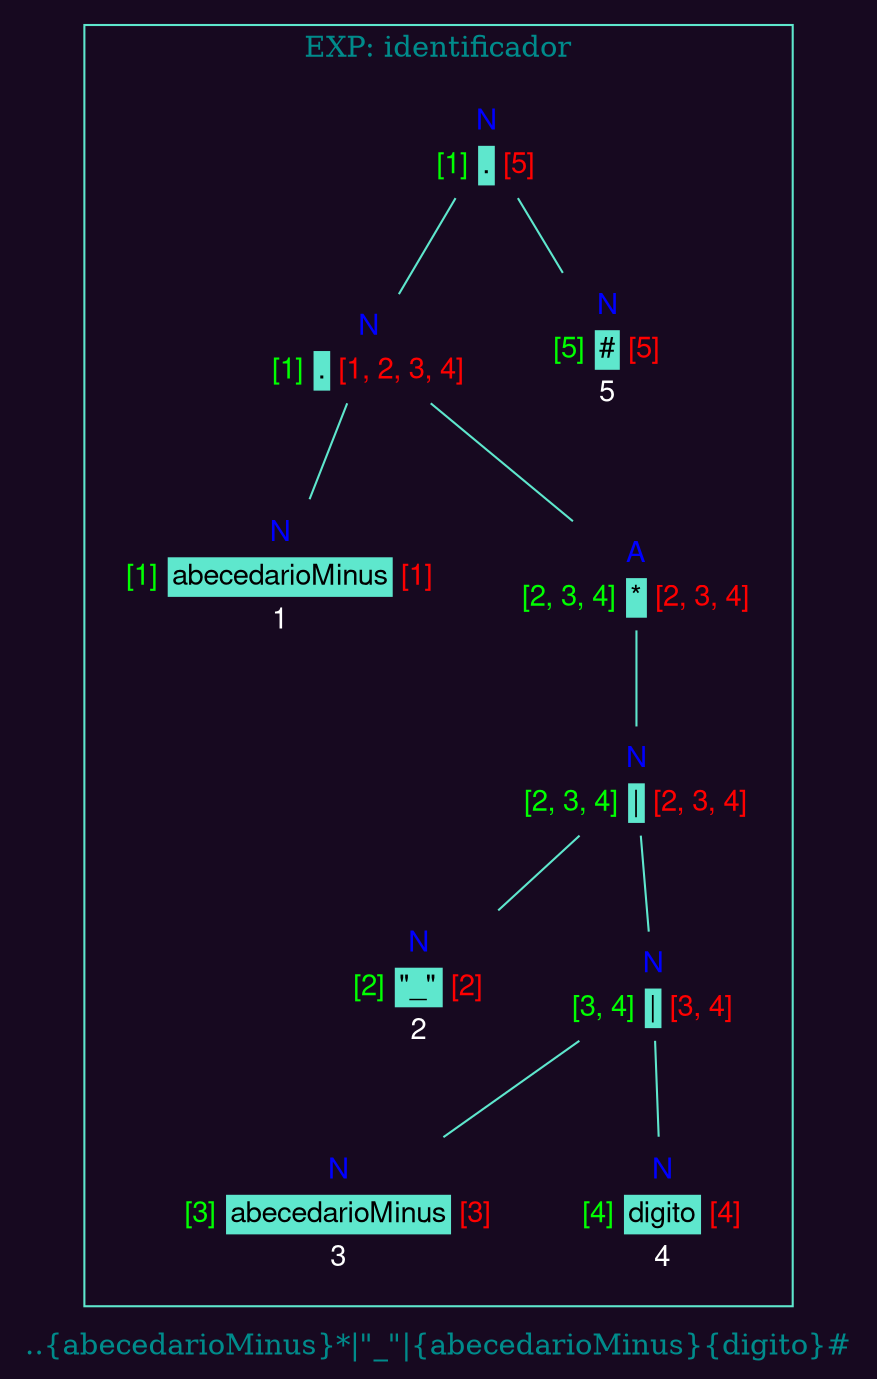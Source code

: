 graph "" {

    fontcolor="cyan4"
    bgcolor="#170920"
    node [fontname="Helvetica,Arial,sans-serif", shape=none]

    label="..{abecedarioMinus}*|\"_\"|{abecedarioMinus}{digito}#"

    subgraph cluster01{
        color="#5ee7cd"
        label="EXP: identificador"
        n0 -- n1 [color="#5ee7cd"] ;
        n0 -- n9 [color="#5ee7cd"] ;
        n0 [label = <
                <table border="0">
                    <tr><td colspan="3"><font color="blue">N</font></td></tr>
                    <tr><td><font color="green">[1]</font></td>
                    <td bgcolor="#5ee7cd"><font color="black">.</font></td>
                    <td ><font color="red">[5]</font></td></tr>
                </table>
            > ] ;
        n1 -- n2 [color="#5ee7cd"] ;
        n1 -- n3 [color="#5ee7cd"] ;
        n1 [label = <
                <table border="0">
                    <tr><td colspan="3"><font color="blue">N</font></td></tr>
                    <tr><td><font color="green">[1]</font></td>
                    <td bgcolor="#5ee7cd"><font color="black">.</font></td>
                    <td ><font color="red">[1, 2, 3, 4]</font></td></tr>
                </table>
            > ] ;
        n2 [label = <
                <table border="0">
                    <tr><td colspan="3"><font color="blue">N</font></td></tr>
                    <tr><td><font color="green">[1]</font></td>
                    <td bgcolor="#5ee7cd"><font color="black">abecedarioMinus</font></td>
                    <td ><font color="red">[1]</font></td></tr>
                    <tr><td colspan="3"><font color="white">1</font></td></tr>
                </table>
            > ] ;        n3 -- n4 [color="#5ee7cd"] ;
        n3 [label = <
                <table border="0">
                    <tr><td colspan="3"><font color="blue">A</font></td></tr>
                    <tr><td><font color="green">[2, 3, 4]</font></td>
                    <td bgcolor="#5ee7cd"><font color="black">*</font></td>
                    <td ><font color="red">[2, 3, 4]</font></td></tr>
                </table>
            > ] ;
        n4 -- n5 [color="#5ee7cd"] ;
        n4 -- n6 [color="#5ee7cd"] ;
        n4 [label = <
                <table border="0">
                    <tr><td colspan="3"><font color="blue">N</font></td></tr>
                    <tr><td><font color="green">[2, 3, 4]</font></td>
                    <td bgcolor="#5ee7cd"><font color="black">|</font></td>
                    <td ><font color="red">[2, 3, 4]</font></td></tr>
                </table>
            > ] ;
        n5 [label = <
                <table border="0">
                    <tr><td colspan="3"><font color="blue">N</font></td></tr>
                    <tr><td><font color="green">[2]</font></td>
                    <td bgcolor="#5ee7cd"><font color="black">"_"</font></td>
                    <td ><font color="red">[2]</font></td></tr>
                    <tr><td colspan="3"><font color="white">2</font></td></tr>
                </table>
            > ] ;        n6 -- n7 [color="#5ee7cd"] ;
        n6 -- n8 [color="#5ee7cd"] ;
        n6 [label = <
                <table border="0">
                    <tr><td colspan="3"><font color="blue">N</font></td></tr>
                    <tr><td><font color="green">[3, 4]</font></td>
                    <td bgcolor="#5ee7cd"><font color="black">|</font></td>
                    <td ><font color="red">[3, 4]</font></td></tr>
                </table>
            > ] ;
        n7 [label = <
                <table border="0">
                    <tr><td colspan="3"><font color="blue">N</font></td></tr>
                    <tr><td><font color="green">[3]</font></td>
                    <td bgcolor="#5ee7cd"><font color="black">abecedarioMinus</font></td>
                    <td ><font color="red">[3]</font></td></tr>
                    <tr><td colspan="3"><font color="white">3</font></td></tr>
                </table>
            > ] ;        n8 [label = <
                <table border="0">
                    <tr><td colspan="3"><font color="blue">N</font></td></tr>
                    <tr><td><font color="green">[4]</font></td>
                    <td bgcolor="#5ee7cd"><font color="black">digito</font></td>
                    <td ><font color="red">[4]</font></td></tr>
                    <tr><td colspan="3"><font color="white">4</font></td></tr>
                </table>
            > ] ;        n9 [label = <
                <table border="0">
                    <tr><td colspan="3"><font color="blue">N</font></td></tr>
                    <tr><td><font color="green">[5]</font></td>
                    <td bgcolor="#5ee7cd"><font color="black">#</font></td>
                    <td ><font color="red">[5]</font></td></tr>
                    <tr><td colspan="3"><font color="white">5</font></td></tr>
                </table>
            > ] ;    }
}
